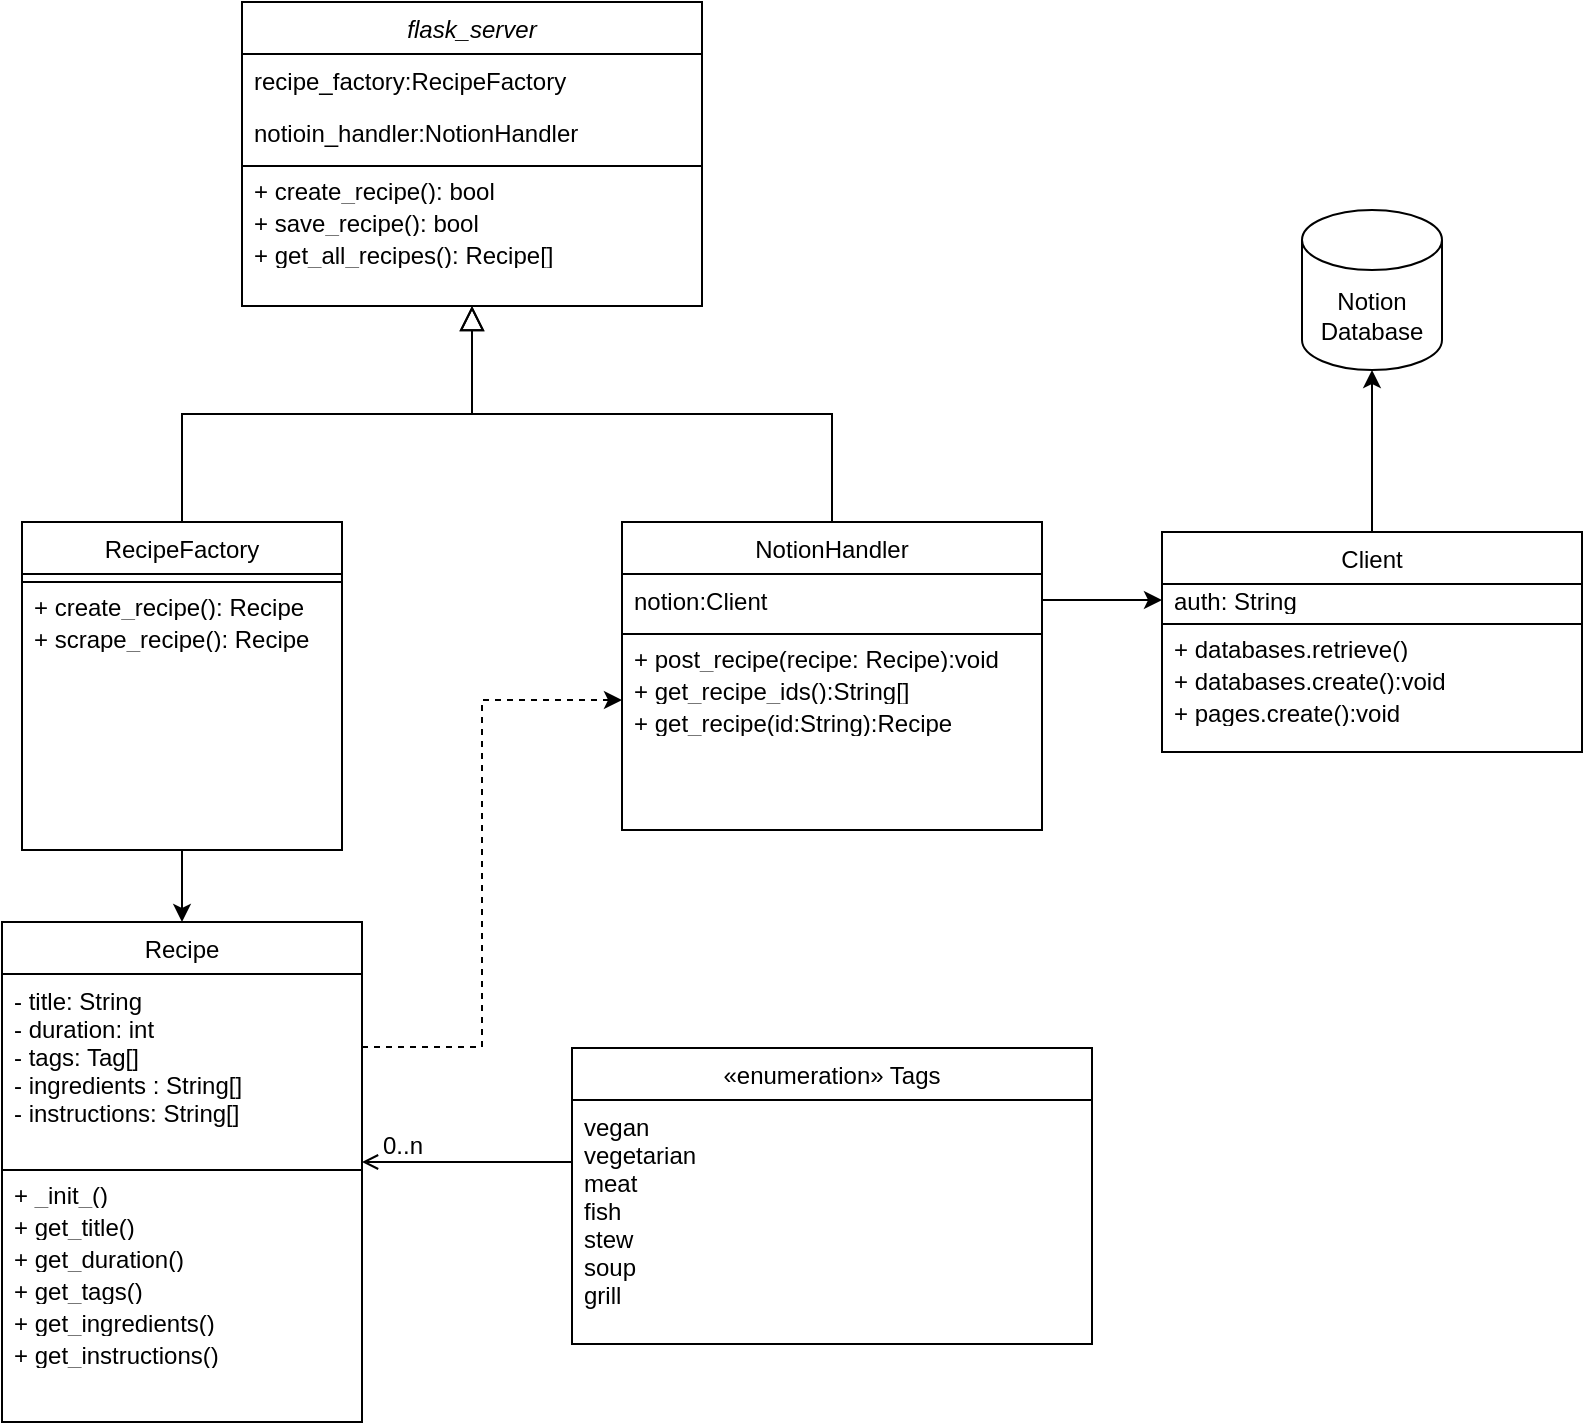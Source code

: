 <mxfile version="24.0.2" type="device">
  <diagram id="C5RBs43oDa-KdzZeNtuy" name="Page-1">
    <mxGraphModel dx="1793" dy="978" grid="1" gridSize="10" guides="1" tooltips="1" connect="1" arrows="1" fold="1" page="1" pageScale="1" pageWidth="827" pageHeight="1169" background="#ffffff" math="0" shadow="0">
      <root>
        <mxCell id="WIyWlLk6GJQsqaUBKTNV-0" />
        <mxCell id="WIyWlLk6GJQsqaUBKTNV-1" parent="WIyWlLk6GJQsqaUBKTNV-0" />
        <mxCell id="zkfFHV4jXpPFQw0GAbJ--0" value="flask_server" style="swimlane;fontStyle=2;align=center;verticalAlign=top;childLayout=stackLayout;horizontal=1;startSize=26;horizontalStack=0;resizeParent=1;resizeLast=0;collapsible=1;marginBottom=0;rounded=0;shadow=0;strokeWidth=1;" parent="WIyWlLk6GJQsqaUBKTNV-1" vertex="1">
          <mxGeometry x="140" y="100" width="230" height="152" as="geometry">
            <mxRectangle x="230" y="140" width="160" height="26" as="alternateBounds" />
          </mxGeometry>
        </mxCell>
        <mxCell id="zkfFHV4jXpPFQw0GAbJ--1" value="recipe_factory:RecipeFactory&#xa;" style="text;align=left;verticalAlign=top;spacingLeft=4;spacingRight=4;overflow=hidden;rotatable=0;points=[[0,0.5],[1,0.5]];portConstraint=eastwest;spacing=2;spacingTop=0;" parent="zkfFHV4jXpPFQw0GAbJ--0" vertex="1">
          <mxGeometry y="26" width="230" height="26" as="geometry" />
        </mxCell>
        <mxCell id="cv3YxKwsIti6btrkfyv--12" value="notioin_handler:NotionHandler&#xa;" style="text;align=left;verticalAlign=top;spacingLeft=4;spacingRight=4;overflow=hidden;rotatable=0;points=[[0,0.5],[1,0.5]];portConstraint=eastwest;" vertex="1" parent="zkfFHV4jXpPFQw0GAbJ--0">
          <mxGeometry y="52" width="230" height="26" as="geometry" />
        </mxCell>
        <mxCell id="zkfFHV4jXpPFQw0GAbJ--4" value="" style="line;html=1;strokeWidth=1;align=left;verticalAlign=middle;spacingTop=-1;spacingLeft=3;spacingRight=3;rotatable=0;labelPosition=right;points=[];portConstraint=eastwest;" parent="zkfFHV4jXpPFQw0GAbJ--0" vertex="1">
          <mxGeometry y="78" width="230" height="8" as="geometry" />
        </mxCell>
        <mxCell id="cv3YxKwsIti6btrkfyv--59" value="+ create_recipe(): bool" style="text;align=left;verticalAlign=middle;spacingLeft=4;spacingRight=4;overflow=hidden;rotatable=0;points=[[0,0.5],[1,0.5]];portConstraint=eastwest;spacing=2;" vertex="1" parent="zkfFHV4jXpPFQw0GAbJ--0">
          <mxGeometry y="86" width="230" height="16" as="geometry" />
        </mxCell>
        <mxCell id="cv3YxKwsIti6btrkfyv--60" value="+ save_recipe(): bool" style="text;align=left;verticalAlign=middle;spacingLeft=4;spacingRight=4;overflow=hidden;rotatable=0;points=[[0,0.5],[1,0.5]];portConstraint=eastwest;spacing=2;" vertex="1" parent="zkfFHV4jXpPFQw0GAbJ--0">
          <mxGeometry y="102" width="230" height="16" as="geometry" />
        </mxCell>
        <mxCell id="cv3YxKwsIti6btrkfyv--61" value="+ get_all_recipes(): Recipe[]" style="text;align=left;verticalAlign=middle;spacingLeft=4;spacingRight=4;overflow=hidden;rotatable=0;points=[[0,0.5],[1,0.5]];portConstraint=eastwest;spacing=2;" vertex="1" parent="zkfFHV4jXpPFQw0GAbJ--0">
          <mxGeometry y="118" width="230" height="16" as="geometry" />
        </mxCell>
        <mxCell id="cv3YxKwsIti6btrkfyv--11" style="edgeStyle=orthogonalEdgeStyle;rounded=0;orthogonalLoop=1;jettySize=auto;html=1;exitX=0.5;exitY=1;exitDx=0;exitDy=0;entryX=0.5;entryY=0;entryDx=0;entryDy=0;" edge="1" parent="WIyWlLk6GJQsqaUBKTNV-1" source="zkfFHV4jXpPFQw0GAbJ--6" target="cv3YxKwsIti6btrkfyv--2">
          <mxGeometry relative="1" as="geometry" />
        </mxCell>
        <mxCell id="zkfFHV4jXpPFQw0GAbJ--6" value="RecipeFactory" style="swimlane;fontStyle=0;align=center;verticalAlign=top;childLayout=stackLayout;horizontal=1;startSize=26;horizontalStack=0;resizeParent=1;resizeLast=0;collapsible=1;marginBottom=0;rounded=0;shadow=0;strokeWidth=1;" parent="WIyWlLk6GJQsqaUBKTNV-1" vertex="1">
          <mxGeometry x="30" y="360" width="160" height="164" as="geometry">
            <mxRectangle x="130" y="380" width="160" height="26" as="alternateBounds" />
          </mxGeometry>
        </mxCell>
        <mxCell id="zkfFHV4jXpPFQw0GAbJ--9" value="" style="line;html=1;strokeWidth=1;align=left;verticalAlign=middle;spacingTop=-1;spacingLeft=3;spacingRight=3;rotatable=0;labelPosition=right;points=[];portConstraint=eastwest;" parent="zkfFHV4jXpPFQw0GAbJ--6" vertex="1">
          <mxGeometry y="26" width="160" height="8" as="geometry" />
        </mxCell>
        <mxCell id="cv3YxKwsIti6btrkfyv--35" value="+ create_recipe(): Recipe" style="text;align=left;verticalAlign=middle;spacingLeft=4;spacingRight=4;overflow=hidden;rotatable=0;points=[[0,0.5],[1,0.5]];portConstraint=eastwest;spacing=2;" vertex="1" parent="zkfFHV4jXpPFQw0GAbJ--6">
          <mxGeometry y="34" width="160" height="16" as="geometry" />
        </mxCell>
        <mxCell id="cv3YxKwsIti6btrkfyv--36" value="+ scrape_recipe(): Recipe" style="text;align=left;verticalAlign=middle;spacingLeft=4;spacingRight=4;overflow=hidden;rotatable=0;points=[[0,0.5],[1,0.5]];portConstraint=eastwest;spacing=2;" vertex="1" parent="zkfFHV4jXpPFQw0GAbJ--6">
          <mxGeometry y="50" width="160" height="16" as="geometry" />
        </mxCell>
        <mxCell id="zkfFHV4jXpPFQw0GAbJ--12" value="" style="endArrow=block;endSize=10;endFill=0;shadow=0;strokeWidth=1;rounded=0;edgeStyle=elbowEdgeStyle;elbow=vertical;" parent="WIyWlLk6GJQsqaUBKTNV-1" source="zkfFHV4jXpPFQw0GAbJ--6" target="zkfFHV4jXpPFQw0GAbJ--0" edge="1">
          <mxGeometry width="160" relative="1" as="geometry">
            <mxPoint x="200" y="203" as="sourcePoint" />
            <mxPoint x="200" y="203" as="targetPoint" />
          </mxGeometry>
        </mxCell>
        <mxCell id="zkfFHV4jXpPFQw0GAbJ--13" value="NotionHandler" style="swimlane;fontStyle=0;align=center;verticalAlign=top;childLayout=stackLayout;horizontal=1;startSize=26;horizontalStack=0;resizeParent=1;resizeLast=0;collapsible=1;marginBottom=0;rounded=0;shadow=0;strokeWidth=1;" parent="WIyWlLk6GJQsqaUBKTNV-1" vertex="1">
          <mxGeometry x="330" y="360" width="210" height="154" as="geometry">
            <mxRectangle x="340" y="380" width="170" height="26" as="alternateBounds" />
          </mxGeometry>
        </mxCell>
        <mxCell id="cv3YxKwsIti6btrkfyv--22" value="notion:Client" style="text;align=left;verticalAlign=top;spacingLeft=4;spacingRight=4;overflow=hidden;rotatable=0;points=[[0,0.5],[1,0.5]];portConstraint=eastwest;" vertex="1" parent="zkfFHV4jXpPFQw0GAbJ--13">
          <mxGeometry y="26" width="210" height="26" as="geometry" />
        </mxCell>
        <mxCell id="zkfFHV4jXpPFQw0GAbJ--15" value="" style="line;html=1;strokeWidth=1;align=left;verticalAlign=middle;spacingTop=-1;spacingLeft=3;spacingRight=3;rotatable=0;labelPosition=right;points=[];portConstraint=eastwest;" parent="zkfFHV4jXpPFQw0GAbJ--13" vertex="1">
          <mxGeometry y="52" width="210" height="8" as="geometry" />
        </mxCell>
        <mxCell id="cv3YxKwsIti6btrkfyv--62" value="+ post_recipe(recipe: Recipe):void" style="text;align=left;verticalAlign=middle;spacingLeft=4;spacingRight=4;overflow=hidden;rotatable=0;points=[[0,0.5],[1,0.5]];portConstraint=eastwest;spacing=2;" vertex="1" parent="zkfFHV4jXpPFQw0GAbJ--13">
          <mxGeometry y="60" width="210" height="16" as="geometry" />
        </mxCell>
        <mxCell id="cv3YxKwsIti6btrkfyv--63" value="+ get_recipe_ids():String[]" style="text;align=left;verticalAlign=middle;spacingLeft=4;spacingRight=4;overflow=hidden;rotatable=0;points=[[0,0.5],[1,0.5]];portConstraint=eastwest;spacing=2;" vertex="1" parent="zkfFHV4jXpPFQw0GAbJ--13">
          <mxGeometry y="76" width="210" height="16" as="geometry" />
        </mxCell>
        <mxCell id="cv3YxKwsIti6btrkfyv--64" value="+ get_recipe(id:String):Recipe" style="text;align=left;verticalAlign=middle;spacingLeft=4;spacingRight=4;overflow=hidden;rotatable=0;points=[[0,0.5],[1,0.5]];portConstraint=eastwest;spacing=2;" vertex="1" parent="zkfFHV4jXpPFQw0GAbJ--13">
          <mxGeometry y="92" width="210" height="16" as="geometry" />
        </mxCell>
        <mxCell id="zkfFHV4jXpPFQw0GAbJ--16" value="" style="endArrow=block;endSize=10;endFill=0;shadow=0;strokeWidth=1;rounded=0;edgeStyle=elbowEdgeStyle;elbow=vertical;" parent="WIyWlLk6GJQsqaUBKTNV-1" source="zkfFHV4jXpPFQw0GAbJ--13" target="zkfFHV4jXpPFQw0GAbJ--0" edge="1">
          <mxGeometry width="160" relative="1" as="geometry">
            <mxPoint x="210" y="373" as="sourcePoint" />
            <mxPoint x="310" y="271" as="targetPoint" />
          </mxGeometry>
        </mxCell>
        <mxCell id="cv3YxKwsIti6btrkfyv--58" style="edgeStyle=orthogonalEdgeStyle;rounded=0;orthogonalLoop=1;jettySize=auto;html=1;exitX=1;exitY=0.25;exitDx=0;exitDy=0;entryX=0;entryY=0.5;entryDx=0;entryDy=0;dashed=1;" edge="1" parent="WIyWlLk6GJQsqaUBKTNV-1" source="cv3YxKwsIti6btrkfyv--2">
          <mxGeometry relative="1" as="geometry">
            <mxPoint x="330" y="449" as="targetPoint" />
            <Array as="points">
              <mxPoint x="260" y="623" />
              <mxPoint x="260" y="449" />
            </Array>
          </mxGeometry>
        </mxCell>
        <mxCell id="cv3YxKwsIti6btrkfyv--2" value="Recipe" style="swimlane;fontStyle=0;align=center;verticalAlign=top;childLayout=stackLayout;horizontal=1;startSize=26;horizontalStack=0;resizeParent=1;resizeLast=0;collapsible=1;marginBottom=0;rounded=0;shadow=0;strokeWidth=1;" vertex="1" parent="WIyWlLk6GJQsqaUBKTNV-1">
          <mxGeometry x="20" y="560" width="180" height="250" as="geometry">
            <mxRectangle x="340" y="380" width="170" height="26" as="alternateBounds" />
          </mxGeometry>
        </mxCell>
        <mxCell id="cv3YxKwsIti6btrkfyv--5" value="- title: String&#xa;- duration: int&#xa;- tags: Tag[]&#xa;- ingredients : String[]&#xa;- instructions: String[]&#xa;" style="text;align=left;verticalAlign=top;spacingLeft=4;spacingRight=4;overflow=hidden;rotatable=0;points=[[0,0.5],[1,0.5]];portConstraint=eastwest;" vertex="1" parent="cv3YxKwsIti6btrkfyv--2">
          <mxGeometry y="26" width="180" height="94" as="geometry" />
        </mxCell>
        <mxCell id="cv3YxKwsIti6btrkfyv--3" value="" style="line;html=1;strokeWidth=1;align=left;verticalAlign=middle;spacingTop=-1;spacingLeft=3;spacingRight=3;rotatable=0;labelPosition=right;points=[];portConstraint=eastwest;" vertex="1" parent="cv3YxKwsIti6btrkfyv--2">
          <mxGeometry y="120" width="180" height="8" as="geometry" />
        </mxCell>
        <mxCell id="cv3YxKwsIti6btrkfyv--28" value="+ _init_()" style="text;align=left;verticalAlign=middle;spacingLeft=4;spacingRight=4;overflow=hidden;rotatable=0;points=[[0,0.5],[1,0.5]];portConstraint=eastwest;spacing=2;" vertex="1" parent="cv3YxKwsIti6btrkfyv--2">
          <mxGeometry y="128" width="180" height="16" as="geometry" />
        </mxCell>
        <mxCell id="cv3YxKwsIti6btrkfyv--33" value="+ get_title()" style="text;align=left;verticalAlign=middle;spacingLeft=4;spacingRight=4;overflow=hidden;rotatable=0;points=[[0,0.5],[1,0.5]];portConstraint=eastwest;spacing=2;" vertex="1" parent="cv3YxKwsIti6btrkfyv--2">
          <mxGeometry y="144" width="180" height="16" as="geometry" />
        </mxCell>
        <mxCell id="cv3YxKwsIti6btrkfyv--29" value="+ get_duration()" style="text;align=left;verticalAlign=middle;spacingLeft=4;spacingRight=4;overflow=hidden;rotatable=0;points=[[0,0.5],[1,0.5]];portConstraint=eastwest;spacing=2;" vertex="1" parent="cv3YxKwsIti6btrkfyv--2">
          <mxGeometry y="160" width="180" height="16" as="geometry" />
        </mxCell>
        <mxCell id="cv3YxKwsIti6btrkfyv--30" value="+ get_tags()" style="text;align=left;verticalAlign=middle;spacingLeft=4;spacingRight=4;overflow=hidden;rotatable=0;points=[[0,0.5],[1,0.5]];portConstraint=eastwest;spacing=2;" vertex="1" parent="cv3YxKwsIti6btrkfyv--2">
          <mxGeometry y="176" width="180" height="16" as="geometry" />
        </mxCell>
        <mxCell id="cv3YxKwsIti6btrkfyv--31" value="+ get_ingredients()" style="text;align=left;verticalAlign=middle;spacingLeft=4;spacingRight=4;overflow=hidden;rotatable=0;points=[[0,0.5],[1,0.5]];portConstraint=eastwest;spacing=2;" vertex="1" parent="cv3YxKwsIti6btrkfyv--2">
          <mxGeometry y="192" width="180" height="16" as="geometry" />
        </mxCell>
        <mxCell id="cv3YxKwsIti6btrkfyv--32" value="+ get_instructions()" style="text;align=left;verticalAlign=middle;spacingLeft=4;spacingRight=4;overflow=hidden;rotatable=0;points=[[0,0.5],[1,0.5]];portConstraint=eastwest;spacing=2;" vertex="1" parent="cv3YxKwsIti6btrkfyv--2">
          <mxGeometry y="208" width="180" height="16" as="geometry" />
        </mxCell>
        <mxCell id="cv3YxKwsIti6btrkfyv--10" style="edgeStyle=orthogonalEdgeStyle;rounded=0;orthogonalLoop=1;jettySize=auto;html=1;endArrow=open;endFill=0;startArrow=none;startFill=0;" edge="1" parent="WIyWlLk6GJQsqaUBKTNV-1" source="cv3YxKwsIti6btrkfyv--6">
          <mxGeometry relative="1" as="geometry">
            <mxPoint x="200" y="680" as="targetPoint" />
            <Array as="points">
              <mxPoint x="280" y="680" />
              <mxPoint x="280" y="680" />
            </Array>
          </mxGeometry>
        </mxCell>
        <mxCell id="cv3YxKwsIti6btrkfyv--6" value="«enumeration» Tags&#xa;" style="swimlane;fontStyle=0;align=center;verticalAlign=top;childLayout=stackLayout;horizontal=1;startSize=26;horizontalStack=0;resizeParent=1;resizeLast=0;collapsible=1;marginBottom=0;rounded=0;shadow=0;strokeWidth=1;spacingBottom=0;fontSize=12;" vertex="1" parent="WIyWlLk6GJQsqaUBKTNV-1">
          <mxGeometry x="305" y="623" width="260" height="148" as="geometry">
            <mxRectangle x="340" y="380" width="170" height="26" as="alternateBounds" />
          </mxGeometry>
        </mxCell>
        <mxCell id="cv3YxKwsIti6btrkfyv--7" value="vegan&#xa;vegetarian&#xa;meat&#xa;fish&#xa;stew&#xa;soup&#xa;grill&#xa;" style="text;align=left;verticalAlign=top;spacingLeft=4;spacingRight=4;overflow=hidden;rotatable=0;points=[[0,0.5],[1,0.5]];portConstraint=eastwest;" vertex="1" parent="cv3YxKwsIti6btrkfyv--6">
          <mxGeometry y="26" width="260" height="114" as="geometry" />
        </mxCell>
        <mxCell id="cv3YxKwsIti6btrkfyv--16" value="&lt;div&gt;Notion&lt;/div&gt;&lt;div&gt;Database&lt;br&gt;&lt;/div&gt;" style="shape=cylinder3;whiteSpace=wrap;html=1;boundedLbl=1;backgroundOutline=1;size=15;" vertex="1" parent="WIyWlLk6GJQsqaUBKTNV-1">
          <mxGeometry x="670" y="204" width="70" height="80" as="geometry" />
        </mxCell>
        <mxCell id="cv3YxKwsIti6btrkfyv--19" value="0..n" style="text;html=1;align=center;verticalAlign=middle;resizable=0;points=[];autosize=1;strokeColor=none;fillColor=none;" vertex="1" parent="WIyWlLk6GJQsqaUBKTNV-1">
          <mxGeometry x="200" y="657" width="40" height="30" as="geometry" />
        </mxCell>
        <mxCell id="cv3YxKwsIti6btrkfyv--43" value="Client" style="swimlane;fontStyle=0;align=center;verticalAlign=top;childLayout=stackLayout;horizontal=1;startSize=26;horizontalStack=0;resizeParent=1;resizeLast=0;collapsible=1;marginBottom=0;rounded=0;shadow=0;strokeWidth=1;" vertex="1" parent="WIyWlLk6GJQsqaUBKTNV-1">
          <mxGeometry x="600" y="365" width="210" height="110" as="geometry">
            <mxRectangle x="340" y="380" width="170" height="26" as="alternateBounds" />
          </mxGeometry>
        </mxCell>
        <mxCell id="cv3YxKwsIti6btrkfyv--50" value="auth: String" style="text;align=left;verticalAlign=middle;spacingLeft=4;spacingRight=4;overflow=hidden;rotatable=0;points=[[0,0.5],[1,0.5]];portConstraint=eastwest;spacing=2;" vertex="1" parent="cv3YxKwsIti6btrkfyv--43">
          <mxGeometry y="26" width="210" height="16" as="geometry" />
        </mxCell>
        <mxCell id="cv3YxKwsIti6btrkfyv--45" value="" style="line;html=1;strokeWidth=1;align=left;verticalAlign=middle;spacingTop=-1;spacingLeft=3;spacingRight=3;rotatable=0;labelPosition=right;points=[];portConstraint=eastwest;" vertex="1" parent="cv3YxKwsIti6btrkfyv--43">
          <mxGeometry y="42" width="210" height="8" as="geometry" />
        </mxCell>
        <mxCell id="cv3YxKwsIti6btrkfyv--53" value="+ databases.retrieve()" style="text;align=left;verticalAlign=middle;spacingLeft=4;spacingRight=4;overflow=hidden;rotatable=0;points=[[0,0.5],[1,0.5]];portConstraint=eastwest;spacing=2;" vertex="1" parent="cv3YxKwsIti6btrkfyv--43">
          <mxGeometry y="50" width="210" height="16" as="geometry" />
        </mxCell>
        <mxCell id="cv3YxKwsIti6btrkfyv--54" value="+ databases.create():void" style="text;align=left;verticalAlign=middle;spacingLeft=4;spacingRight=4;overflow=hidden;rotatable=0;points=[[0,0.5],[1,0.5]];portConstraint=eastwest;spacing=2;" vertex="1" parent="cv3YxKwsIti6btrkfyv--43">
          <mxGeometry y="66" width="210" height="16" as="geometry" />
        </mxCell>
        <mxCell id="cv3YxKwsIti6btrkfyv--57" value="+ pages.create():void" style="text;align=left;verticalAlign=middle;spacingLeft=4;spacingRight=4;overflow=hidden;rotatable=0;points=[[0,0.5],[1,0.5]];portConstraint=eastwest;spacing=2;" vertex="1" parent="cv3YxKwsIti6btrkfyv--43">
          <mxGeometry y="82" width="210" height="16" as="geometry" />
        </mxCell>
        <mxCell id="cv3YxKwsIti6btrkfyv--55" style="edgeStyle=orthogonalEdgeStyle;rounded=0;orthogonalLoop=1;jettySize=auto;html=1;exitX=0.5;exitY=0;exitDx=0;exitDy=0;entryX=0.5;entryY=1;entryDx=0;entryDy=0;entryPerimeter=0;" edge="1" parent="WIyWlLk6GJQsqaUBKTNV-1" source="cv3YxKwsIti6btrkfyv--43" target="cv3YxKwsIti6btrkfyv--16">
          <mxGeometry relative="1" as="geometry" />
        </mxCell>
        <mxCell id="cv3YxKwsIti6btrkfyv--56" style="edgeStyle=orthogonalEdgeStyle;rounded=0;orthogonalLoop=1;jettySize=auto;html=1;exitX=1;exitY=0.5;exitDx=0;exitDy=0;entryX=0;entryY=0.5;entryDx=0;entryDy=0;" edge="1" parent="WIyWlLk6GJQsqaUBKTNV-1" source="cv3YxKwsIti6btrkfyv--22" target="cv3YxKwsIti6btrkfyv--50">
          <mxGeometry relative="1" as="geometry" />
        </mxCell>
      </root>
    </mxGraphModel>
  </diagram>
</mxfile>
